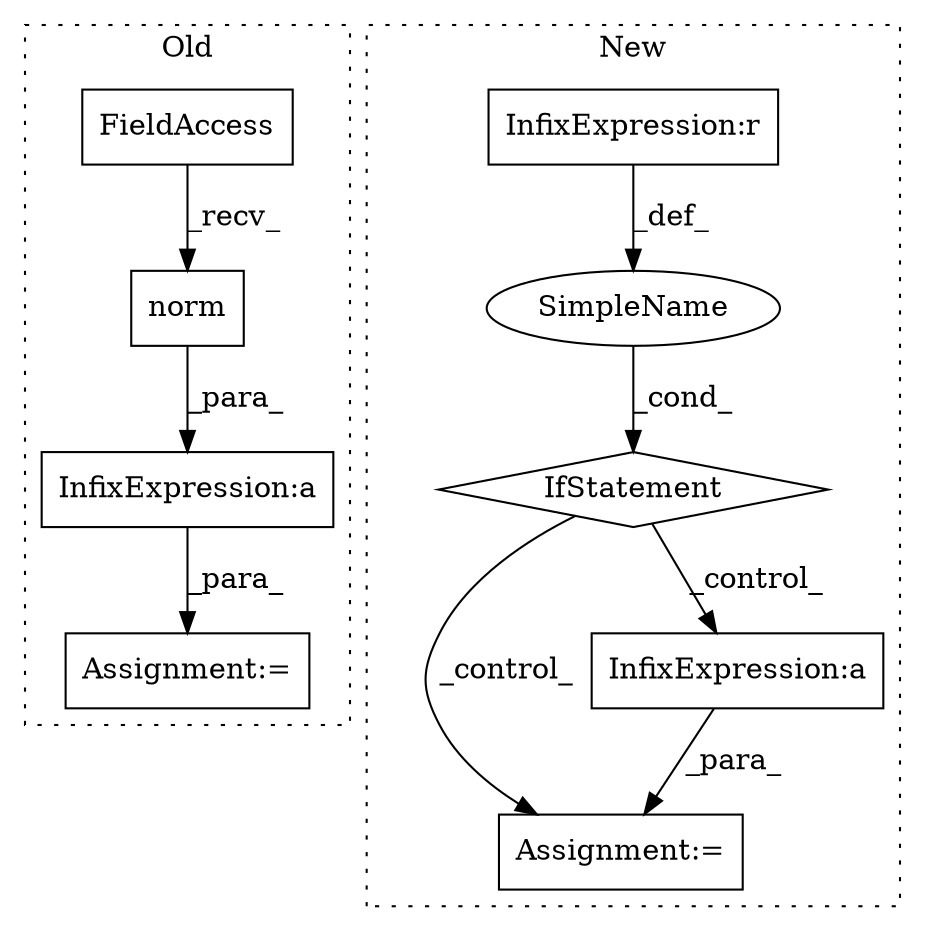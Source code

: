 digraph G {
subgraph cluster0 {
1 [label="norm" a="32" s="15947,15955" l="5,1" shape="box"];
3 [label="Assignment:=" a="7" s="15928" l="1" shape="box"];
6 [label="FieldAccess" a="22" s="15934" l="12" shape="box"];
7 [label="InfixExpression:a" a="27" s="15931" l="3" shape="box"];
label = "Old";
style="dotted";
}
subgraph cluster1 {
2 [label="IfStatement" a="25" s="15998,16035" l="4,2" shape="diamond"];
4 [label="Assignment:=" a="7" s="16230" l="1" shape="box"];
5 [label="SimpleName" a="42" s="" l="" shape="ellipse"];
8 [label="InfixExpression:r" a="27" s="16016" l="4" shape="box"];
9 [label="InfixExpression:a" a="27" s="16211" l="3" shape="box"];
label = "New";
style="dotted";
}
1 -> 7 [label="_para_"];
2 -> 4 [label="_control_"];
2 -> 9 [label="_control_"];
5 -> 2 [label="_cond_"];
6 -> 1 [label="_recv_"];
7 -> 3 [label="_para_"];
8 -> 5 [label="_def_"];
9 -> 4 [label="_para_"];
}